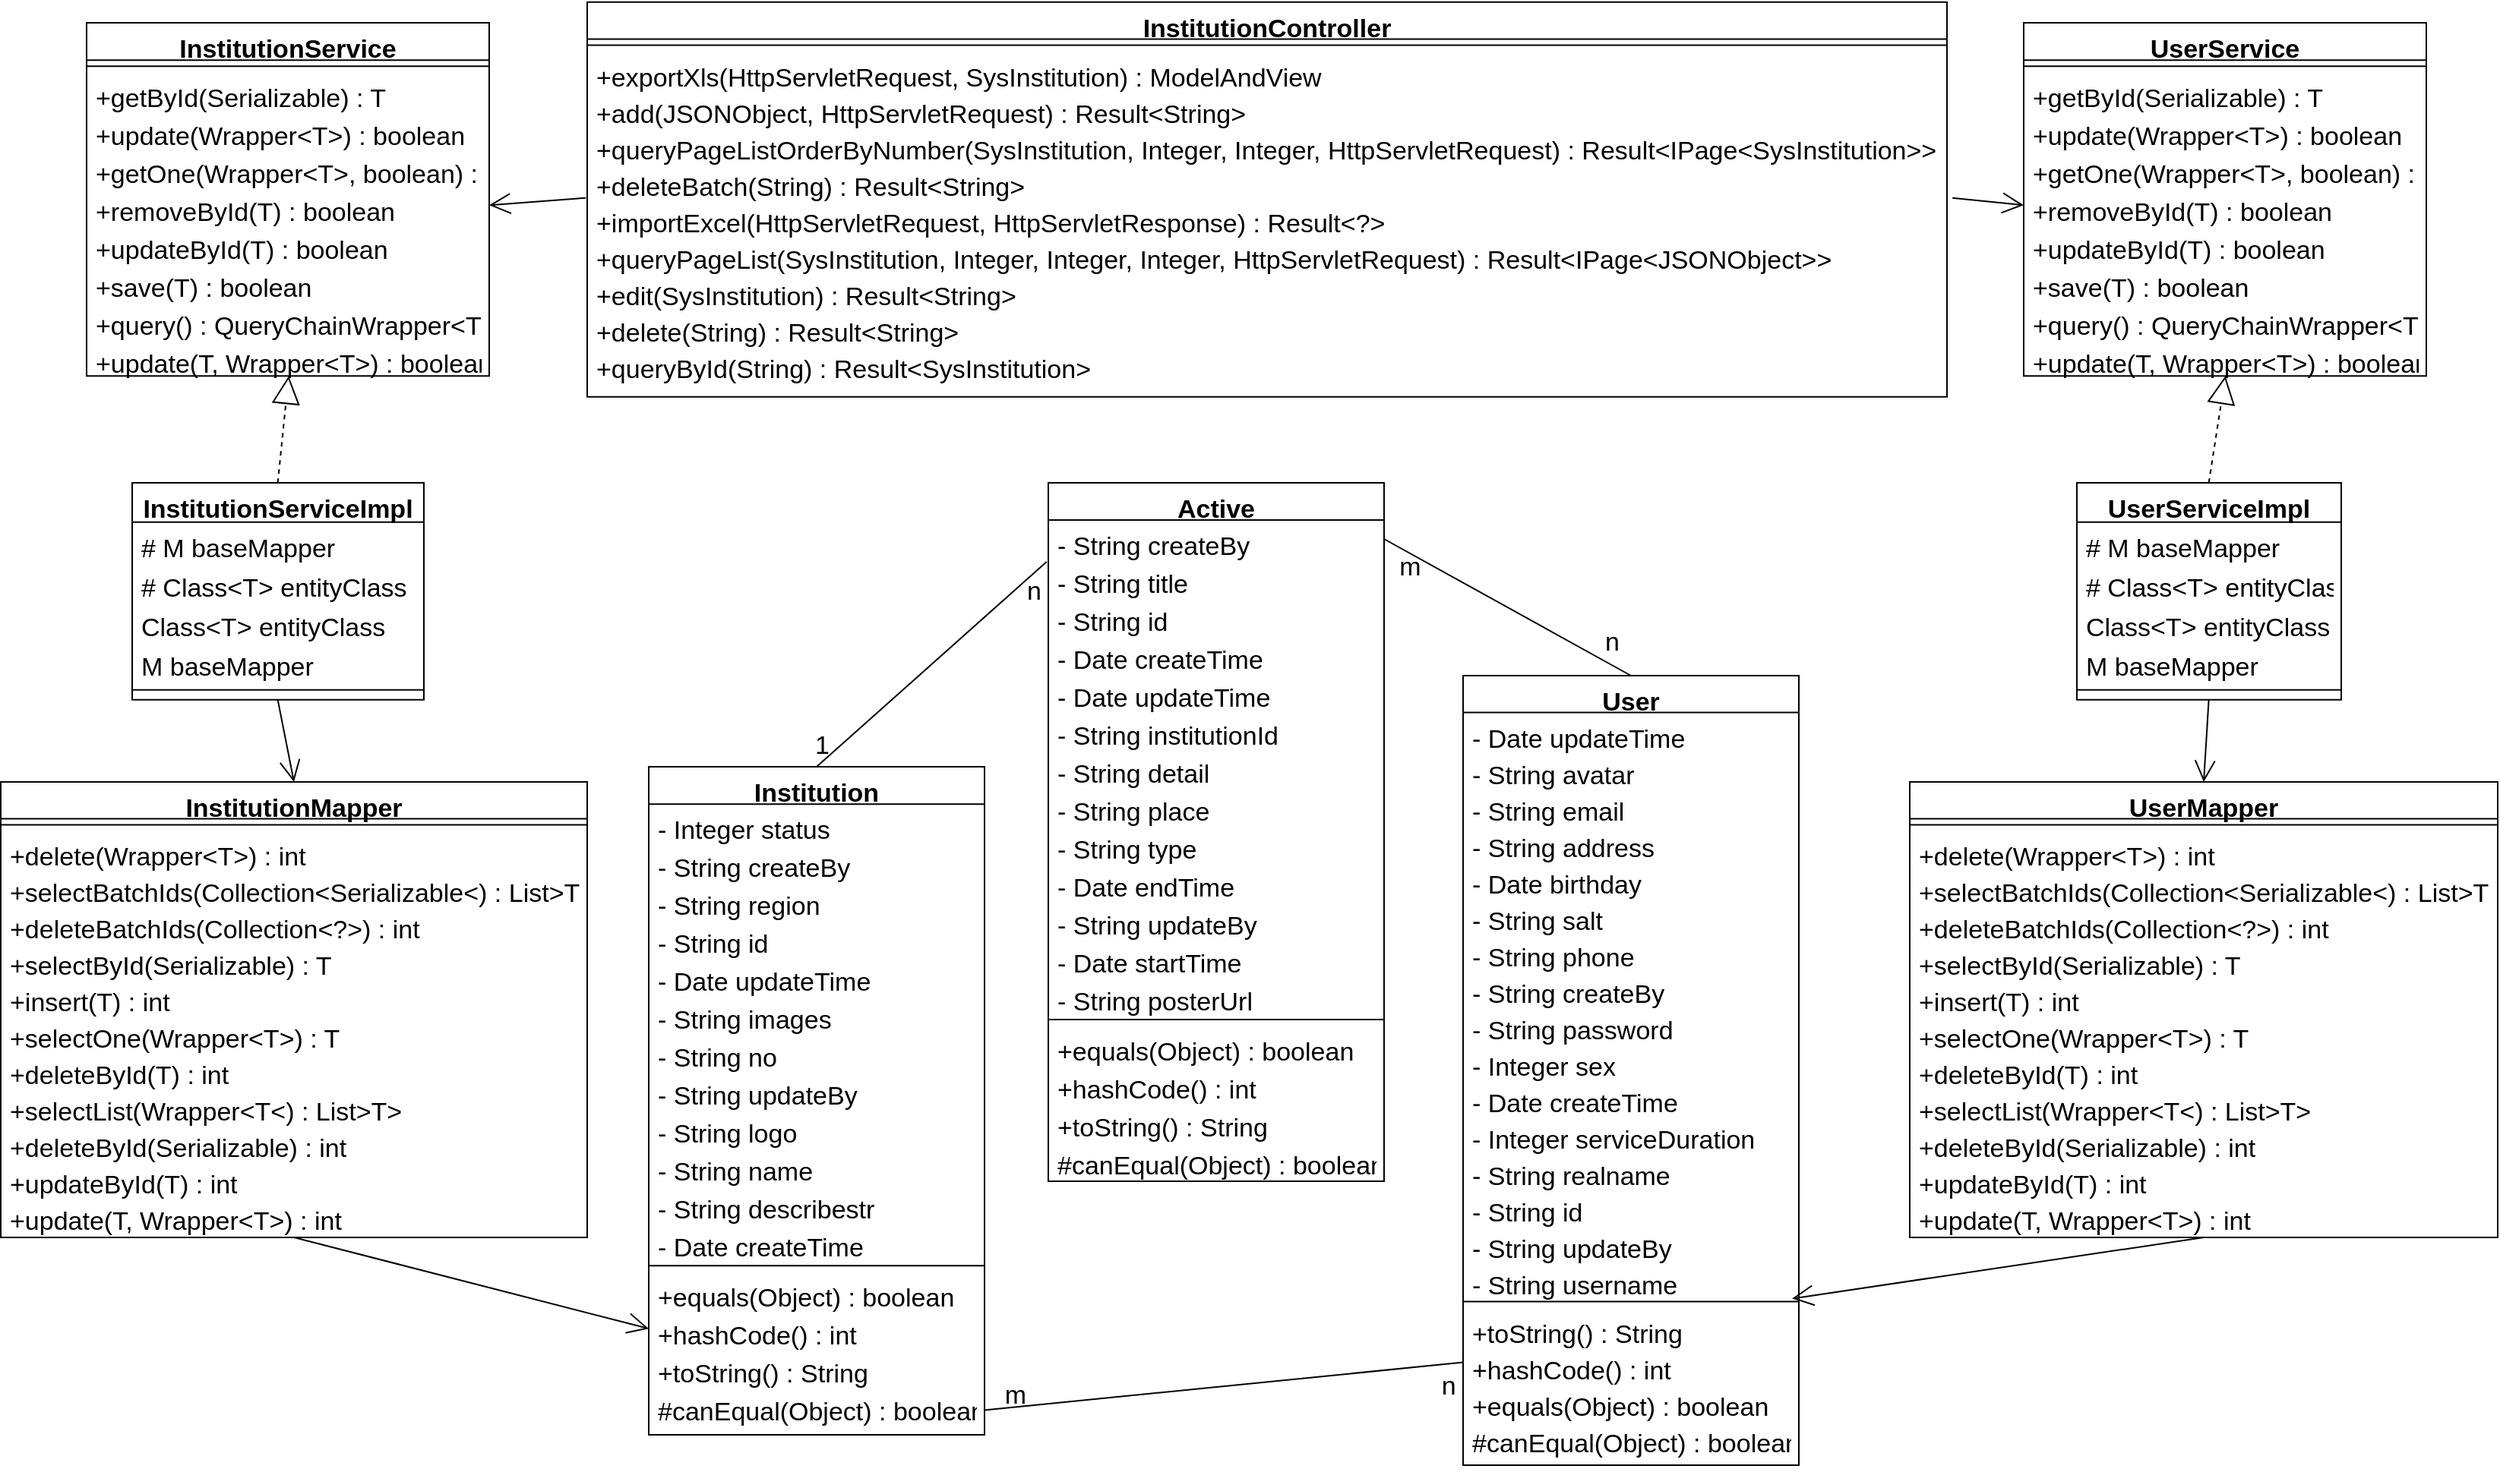 <mxfile version="24.5.1" type="github">
  <diagram name="第 1 页" id="bW7WHvQTRiZZSBbH0U0f">
    <mxGraphModel dx="2514" dy="868" grid="1" gridSize="10" guides="1" tooltips="1" connect="1" arrows="1" fold="1" page="1" pageScale="1" pageWidth="827" pageHeight="1169" math="0" shadow="0">
      <root>
        <mxCell id="0" />
        <mxCell id="1" parent="0" />
        <mxCell id="QmHlU4ZNDOlEz4AEPFPm-1" value="InstitutionController" style="swimlane;fontStyle=1;align=center;verticalAlign=top;childLayout=stackLayout;horizontal=1;startSize=24.476;horizontalStack=0;resizeParent=1;resizeParentMax=0;resizeLast=0;collapsible=0;marginBottom=0;fontSize=17;" vertex="1" parent="1">
          <mxGeometry x="29.5" y="196.32" width="895" height="259.996" as="geometry" />
        </mxCell>
        <mxCell id="QmHlU4ZNDOlEz4AEPFPm-2" style="line;strokeWidth=1;fillColor=none;align=left;verticalAlign=middle;spacingTop=-1;spacingLeft=3;spacingRight=3;rotatable=0;labelPosition=right;points=[];portConstraint=eastwest;strokeColor=inherit;fontSize=17;" vertex="1" parent="QmHlU4ZNDOlEz4AEPFPm-1">
          <mxGeometry y="24.476" width="895" height="8" as="geometry" />
        </mxCell>
        <mxCell id="QmHlU4ZNDOlEz4AEPFPm-3" value="+exportXls(HttpServletRequest, SysInstitution) : ModelAndView" style="text;strokeColor=none;fillColor=none;align=left;verticalAlign=top;spacingLeft=4;spacingRight=4;overflow=hidden;rotatable=0;points=[[0,0.5],[1,0.5]];portConstraint=eastwest;fontSize=17;" vertex="1" parent="QmHlU4ZNDOlEz4AEPFPm-1">
          <mxGeometry y="32.476" width="895" height="24" as="geometry" />
        </mxCell>
        <mxCell id="QmHlU4ZNDOlEz4AEPFPm-4" value="+add(JSONObject, HttpServletRequest) : Result&lt;String&gt;" style="text;strokeColor=none;fillColor=none;align=left;verticalAlign=top;spacingLeft=4;spacingRight=4;overflow=hidden;rotatable=0;points=[[0,0.5],[1,0.5]];portConstraint=eastwest;fontSize=17;" vertex="1" parent="QmHlU4ZNDOlEz4AEPFPm-1">
          <mxGeometry y="56.476" width="895" height="24" as="geometry" />
        </mxCell>
        <mxCell id="QmHlU4ZNDOlEz4AEPFPm-5" value="+queryPageListOrderByNumber(SysInstitution, Integer, Integer, HttpServletRequest) : Result&lt;IPage&lt;SysInstitution&gt;&gt;" style="text;strokeColor=none;fillColor=none;align=left;verticalAlign=top;spacingLeft=4;spacingRight=4;overflow=hidden;rotatable=0;points=[[0,0.5],[1,0.5]];portConstraint=eastwest;fontSize=17;" vertex="1" parent="QmHlU4ZNDOlEz4AEPFPm-1">
          <mxGeometry y="80.476" width="895" height="24" as="geometry" />
        </mxCell>
        <mxCell id="QmHlU4ZNDOlEz4AEPFPm-6" value="+deleteBatch(String) : Result&lt;String&gt;" style="text;strokeColor=none;fillColor=none;align=left;verticalAlign=top;spacingLeft=4;spacingRight=4;overflow=hidden;rotatable=0;points=[[0,0.5],[1,0.5]];portConstraint=eastwest;fontSize=17;" vertex="1" parent="QmHlU4ZNDOlEz4AEPFPm-1">
          <mxGeometry y="104.476" width="895" height="24" as="geometry" />
        </mxCell>
        <mxCell id="QmHlU4ZNDOlEz4AEPFPm-7" value="+importExcel(HttpServletRequest, HttpServletResponse) : Result&lt;?&gt;" style="text;strokeColor=none;fillColor=none;align=left;verticalAlign=top;spacingLeft=4;spacingRight=4;overflow=hidden;rotatable=0;points=[[0,0.5],[1,0.5]];portConstraint=eastwest;fontSize=17;" vertex="1" parent="QmHlU4ZNDOlEz4AEPFPm-1">
          <mxGeometry y="128.476" width="895" height="24" as="geometry" />
        </mxCell>
        <mxCell id="QmHlU4ZNDOlEz4AEPFPm-8" value="+queryPageList(SysInstitution, Integer, Integer, Integer, HttpServletRequest) : Result&lt;IPage&lt;JSONObject&gt;&gt;" style="text;strokeColor=none;fillColor=none;align=left;verticalAlign=top;spacingLeft=4;spacingRight=4;overflow=hidden;rotatable=0;points=[[0,0.5],[1,0.5]];portConstraint=eastwest;fontSize=17;" vertex="1" parent="QmHlU4ZNDOlEz4AEPFPm-1">
          <mxGeometry y="152.476" width="895" height="24" as="geometry" />
        </mxCell>
        <mxCell id="QmHlU4ZNDOlEz4AEPFPm-9" value="+edit(SysInstitution) : Result&lt;String&gt;" style="text;strokeColor=none;fillColor=none;align=left;verticalAlign=top;spacingLeft=4;spacingRight=4;overflow=hidden;rotatable=0;points=[[0,0.5],[1,0.5]];portConstraint=eastwest;fontSize=17;" vertex="1" parent="QmHlU4ZNDOlEz4AEPFPm-1">
          <mxGeometry y="176.476" width="895" height="24" as="geometry" />
        </mxCell>
        <mxCell id="QmHlU4ZNDOlEz4AEPFPm-10" value="+delete(String) : Result&lt;String&gt;" style="text;strokeColor=none;fillColor=none;align=left;verticalAlign=top;spacingLeft=4;spacingRight=4;overflow=hidden;rotatable=0;points=[[0,0.5],[1,0.5]];portConstraint=eastwest;fontSize=17;" vertex="1" parent="QmHlU4ZNDOlEz4AEPFPm-1">
          <mxGeometry y="200.476" width="895" height="24" as="geometry" />
        </mxCell>
        <mxCell id="QmHlU4ZNDOlEz4AEPFPm-11" value="+queryById(String) : Result&lt;SysInstitution&gt;" style="text;strokeColor=none;fillColor=none;align=left;verticalAlign=top;spacingLeft=4;spacingRight=4;overflow=hidden;rotatable=0;points=[[0,0.5],[1,0.5]];portConstraint=eastwest;fontSize=17;" vertex="1" parent="QmHlU4ZNDOlEz4AEPFPm-1">
          <mxGeometry y="224.476" width="895" height="35.52" as="geometry" />
        </mxCell>
        <mxCell id="QmHlU4ZNDOlEz4AEPFPm-12" value="Institution" style="swimlane;fontStyle=1;align=center;verticalAlign=top;childLayout=stackLayout;horizontal=1;startSize=24.588;horizontalStack=0;resizeParent=1;resizeParentMax=0;resizeLast=0;collapsible=0;marginBottom=0;fontSize=17;" vertex="1" parent="1">
          <mxGeometry x="70" y="700" width="221" height="439.998" as="geometry" />
        </mxCell>
        <mxCell id="QmHlU4ZNDOlEz4AEPFPm-13" value="- Integer status" style="text;strokeColor=none;fillColor=none;align=left;verticalAlign=top;spacingLeft=4;spacingRight=4;overflow=hidden;rotatable=0;points=[[0,0.5],[1,0.5]];portConstraint=eastwest;fontSize=17;" vertex="1" parent="QmHlU4ZNDOlEz4AEPFPm-12">
          <mxGeometry y="24.588" width="221" height="25" as="geometry" />
        </mxCell>
        <mxCell id="QmHlU4ZNDOlEz4AEPFPm-14" value="- String createBy" style="text;strokeColor=none;fillColor=none;align=left;verticalAlign=top;spacingLeft=4;spacingRight=4;overflow=hidden;rotatable=0;points=[[0,0.5],[1,0.5]];portConstraint=eastwest;fontSize=17;" vertex="1" parent="QmHlU4ZNDOlEz4AEPFPm-12">
          <mxGeometry y="49.588" width="221" height="25" as="geometry" />
        </mxCell>
        <mxCell id="QmHlU4ZNDOlEz4AEPFPm-15" value="- String region" style="text;strokeColor=none;fillColor=none;align=left;verticalAlign=top;spacingLeft=4;spacingRight=4;overflow=hidden;rotatable=0;points=[[0,0.5],[1,0.5]];portConstraint=eastwest;fontSize=17;" vertex="1" parent="QmHlU4ZNDOlEz4AEPFPm-12">
          <mxGeometry y="74.588" width="221" height="25" as="geometry" />
        </mxCell>
        <mxCell id="QmHlU4ZNDOlEz4AEPFPm-16" value="- String id" style="text;strokeColor=none;fillColor=none;align=left;verticalAlign=top;spacingLeft=4;spacingRight=4;overflow=hidden;rotatable=0;points=[[0,0.5],[1,0.5]];portConstraint=eastwest;fontSize=17;" vertex="1" parent="QmHlU4ZNDOlEz4AEPFPm-12">
          <mxGeometry y="99.588" width="221" height="25" as="geometry" />
        </mxCell>
        <mxCell id="QmHlU4ZNDOlEz4AEPFPm-17" value="- Date updateTime" style="text;strokeColor=none;fillColor=none;align=left;verticalAlign=top;spacingLeft=4;spacingRight=4;overflow=hidden;rotatable=0;points=[[0,0.5],[1,0.5]];portConstraint=eastwest;fontSize=17;" vertex="1" parent="QmHlU4ZNDOlEz4AEPFPm-12">
          <mxGeometry y="124.588" width="221" height="25" as="geometry" />
        </mxCell>
        <mxCell id="QmHlU4ZNDOlEz4AEPFPm-18" value="- String images" style="text;strokeColor=none;fillColor=none;align=left;verticalAlign=top;spacingLeft=4;spacingRight=4;overflow=hidden;rotatable=0;points=[[0,0.5],[1,0.5]];portConstraint=eastwest;fontSize=17;" vertex="1" parent="QmHlU4ZNDOlEz4AEPFPm-12">
          <mxGeometry y="149.588" width="221" height="25" as="geometry" />
        </mxCell>
        <mxCell id="QmHlU4ZNDOlEz4AEPFPm-19" value="- String no" style="text;strokeColor=none;fillColor=none;align=left;verticalAlign=top;spacingLeft=4;spacingRight=4;overflow=hidden;rotatable=0;points=[[0,0.5],[1,0.5]];portConstraint=eastwest;fontSize=17;" vertex="1" parent="QmHlU4ZNDOlEz4AEPFPm-12">
          <mxGeometry y="174.588" width="221" height="25" as="geometry" />
        </mxCell>
        <mxCell id="QmHlU4ZNDOlEz4AEPFPm-20" value="- String updateBy" style="text;strokeColor=none;fillColor=none;align=left;verticalAlign=top;spacingLeft=4;spacingRight=4;overflow=hidden;rotatable=0;points=[[0,0.5],[1,0.5]];portConstraint=eastwest;fontSize=17;" vertex="1" parent="QmHlU4ZNDOlEz4AEPFPm-12">
          <mxGeometry y="199.588" width="221" height="25" as="geometry" />
        </mxCell>
        <mxCell id="QmHlU4ZNDOlEz4AEPFPm-21" value="- String logo" style="text;strokeColor=none;fillColor=none;align=left;verticalAlign=top;spacingLeft=4;spacingRight=4;overflow=hidden;rotatable=0;points=[[0,0.5],[1,0.5]];portConstraint=eastwest;fontSize=17;" vertex="1" parent="QmHlU4ZNDOlEz4AEPFPm-12">
          <mxGeometry y="224.588" width="221" height="25" as="geometry" />
        </mxCell>
        <mxCell id="QmHlU4ZNDOlEz4AEPFPm-22" value="- String name" style="text;strokeColor=none;fillColor=none;align=left;verticalAlign=top;spacingLeft=4;spacingRight=4;overflow=hidden;rotatable=0;points=[[0,0.5],[1,0.5]];portConstraint=eastwest;fontSize=17;" vertex="1" parent="QmHlU4ZNDOlEz4AEPFPm-12">
          <mxGeometry y="249.588" width="221" height="25" as="geometry" />
        </mxCell>
        <mxCell id="QmHlU4ZNDOlEz4AEPFPm-23" value="- String describestr" style="text;strokeColor=none;fillColor=none;align=left;verticalAlign=top;spacingLeft=4;spacingRight=4;overflow=hidden;rotatable=0;points=[[0,0.5],[1,0.5]];portConstraint=eastwest;fontSize=17;" vertex="1" parent="QmHlU4ZNDOlEz4AEPFPm-12">
          <mxGeometry y="274.588" width="221" height="25" as="geometry" />
        </mxCell>
        <mxCell id="QmHlU4ZNDOlEz4AEPFPm-24" value="- Date createTime" style="text;strokeColor=none;fillColor=none;align=left;verticalAlign=top;spacingLeft=4;spacingRight=4;overflow=hidden;rotatable=0;points=[[0,0.5],[1,0.5]];portConstraint=eastwest;fontSize=17;" vertex="1" parent="QmHlU4ZNDOlEz4AEPFPm-12">
          <mxGeometry y="299.588" width="221" height="25" as="geometry" />
        </mxCell>
        <mxCell id="QmHlU4ZNDOlEz4AEPFPm-25" style="line;strokeWidth=1;fillColor=none;align=left;verticalAlign=middle;spacingTop=-1;spacingLeft=3;spacingRight=3;rotatable=0;labelPosition=right;points=[];portConstraint=eastwest;strokeColor=inherit;fontSize=17;" vertex="1" parent="QmHlU4ZNDOlEz4AEPFPm-12">
          <mxGeometry y="324.588" width="221" height="8" as="geometry" />
        </mxCell>
        <mxCell id="QmHlU4ZNDOlEz4AEPFPm-26" value="+equals(Object) : boolean" style="text;strokeColor=none;fillColor=none;align=left;verticalAlign=top;spacingLeft=4;spacingRight=4;overflow=hidden;rotatable=0;points=[[0,0.5],[1,0.5]];portConstraint=eastwest;fontSize=17;" vertex="1" parent="QmHlU4ZNDOlEz4AEPFPm-12">
          <mxGeometry y="332.588" width="221" height="25" as="geometry" />
        </mxCell>
        <mxCell id="QmHlU4ZNDOlEz4AEPFPm-27" value="+hashCode() : int" style="text;strokeColor=none;fillColor=none;align=left;verticalAlign=top;spacingLeft=4;spacingRight=4;overflow=hidden;rotatable=0;points=[[0,0.5],[1,0.5]];portConstraint=eastwest;fontSize=17;" vertex="1" parent="QmHlU4ZNDOlEz4AEPFPm-12">
          <mxGeometry y="357.588" width="221" height="25" as="geometry" />
        </mxCell>
        <mxCell id="QmHlU4ZNDOlEz4AEPFPm-28" value="+toString() : String" style="text;strokeColor=none;fillColor=none;align=left;verticalAlign=top;spacingLeft=4;spacingRight=4;overflow=hidden;rotatable=0;points=[[0,0.5],[1,0.5]];portConstraint=eastwest;fontSize=17;" vertex="1" parent="QmHlU4ZNDOlEz4AEPFPm-12">
          <mxGeometry y="382.588" width="221" height="25" as="geometry" />
        </mxCell>
        <mxCell id="QmHlU4ZNDOlEz4AEPFPm-29" value="#canEqual(Object) : boolean" style="text;strokeColor=none;fillColor=none;align=left;verticalAlign=top;spacingLeft=4;spacingRight=4;overflow=hidden;rotatable=0;points=[[0,0.5],[1,0.5]];portConstraint=eastwest;fontSize=17;" vertex="1" parent="QmHlU4ZNDOlEz4AEPFPm-12">
          <mxGeometry y="407.588" width="221" height="32.41" as="geometry" />
        </mxCell>
        <mxCell id="QmHlU4ZNDOlEz4AEPFPm-30" value="InstitutionService" style="swimlane;fontStyle=1;align=center;verticalAlign=top;childLayout=stackLayout;horizontal=1;startSize=24.632;horizontalStack=0;resizeParent=1;resizeParentMax=0;resizeLast=0;collapsible=0;marginBottom=0;fontSize=17;" vertex="1" parent="1">
          <mxGeometry x="-300" y="210" width="265" height="232.632" as="geometry" />
        </mxCell>
        <mxCell id="QmHlU4ZNDOlEz4AEPFPm-31" style="line;strokeWidth=1;fillColor=none;align=left;verticalAlign=middle;spacingTop=-1;spacingLeft=3;spacingRight=3;rotatable=0;labelPosition=right;points=[];portConstraint=eastwest;strokeColor=inherit;fontSize=17;" vertex="1" parent="QmHlU4ZNDOlEz4AEPFPm-30">
          <mxGeometry y="24.632" width="265" height="8" as="geometry" />
        </mxCell>
        <mxCell id="QmHlU4ZNDOlEz4AEPFPm-32" value="+getById(Serializable) : T" style="text;strokeColor=none;fillColor=none;align=left;verticalAlign=top;spacingLeft=4;spacingRight=4;overflow=hidden;rotatable=0;points=[[0,0.5],[1,0.5]];portConstraint=eastwest;fontSize=17;" vertex="1" parent="QmHlU4ZNDOlEz4AEPFPm-30">
          <mxGeometry y="32.632" width="265" height="25" as="geometry" />
        </mxCell>
        <mxCell id="QmHlU4ZNDOlEz4AEPFPm-33" value="+update(Wrapper&lt;T&gt;) : boolean" style="text;strokeColor=none;fillColor=none;align=left;verticalAlign=top;spacingLeft=4;spacingRight=4;overflow=hidden;rotatable=0;points=[[0,0.5],[1,0.5]];portConstraint=eastwest;fontSize=17;" vertex="1" parent="QmHlU4ZNDOlEz4AEPFPm-30">
          <mxGeometry y="57.632" width="265" height="25" as="geometry" />
        </mxCell>
        <mxCell id="QmHlU4ZNDOlEz4AEPFPm-34" value="+getOne(Wrapper&lt;T&gt;, boolean) : T" style="text;strokeColor=none;fillColor=none;align=left;verticalAlign=top;spacingLeft=4;spacingRight=4;overflow=hidden;rotatable=0;points=[[0,0.5],[1,0.5]];portConstraint=eastwest;fontSize=17;" vertex="1" parent="QmHlU4ZNDOlEz4AEPFPm-30">
          <mxGeometry y="82.632" width="265" height="25" as="geometry" />
        </mxCell>
        <mxCell id="QmHlU4ZNDOlEz4AEPFPm-35" value="+removeById(T) : boolean" style="text;strokeColor=none;fillColor=none;align=left;verticalAlign=top;spacingLeft=4;spacingRight=4;overflow=hidden;rotatable=0;points=[[0,0.5],[1,0.5]];portConstraint=eastwest;fontSize=17;" vertex="1" parent="QmHlU4ZNDOlEz4AEPFPm-30">
          <mxGeometry y="107.632" width="265" height="25" as="geometry" />
        </mxCell>
        <mxCell id="QmHlU4ZNDOlEz4AEPFPm-36" value="+updateById(T) : boolean" style="text;strokeColor=none;fillColor=none;align=left;verticalAlign=top;spacingLeft=4;spacingRight=4;overflow=hidden;rotatable=0;points=[[0,0.5],[1,0.5]];portConstraint=eastwest;fontSize=17;" vertex="1" parent="QmHlU4ZNDOlEz4AEPFPm-30">
          <mxGeometry y="132.632" width="265" height="25" as="geometry" />
        </mxCell>
        <mxCell id="QmHlU4ZNDOlEz4AEPFPm-37" value="+save(T) : boolean" style="text;strokeColor=none;fillColor=none;align=left;verticalAlign=top;spacingLeft=4;spacingRight=4;overflow=hidden;rotatable=0;points=[[0,0.5],[1,0.5]];portConstraint=eastwest;fontSize=17;" vertex="1" parent="QmHlU4ZNDOlEz4AEPFPm-30">
          <mxGeometry y="157.632" width="265" height="25" as="geometry" />
        </mxCell>
        <mxCell id="QmHlU4ZNDOlEz4AEPFPm-38" value="+query() : QueryChainWrapper&lt;T&gt;" style="text;strokeColor=none;fillColor=none;align=left;verticalAlign=top;spacingLeft=4;spacingRight=4;overflow=hidden;rotatable=0;points=[[0,0.5],[1,0.5]];portConstraint=eastwest;fontSize=17;" vertex="1" parent="QmHlU4ZNDOlEz4AEPFPm-30">
          <mxGeometry y="182.632" width="265" height="25" as="geometry" />
        </mxCell>
        <mxCell id="QmHlU4ZNDOlEz4AEPFPm-39" value="+update(T, Wrapper&lt;T&gt;) : boolean" style="text;strokeColor=none;fillColor=none;align=left;verticalAlign=top;spacingLeft=4;spacingRight=4;overflow=hidden;rotatable=0;points=[[0,0.5],[1,0.5]];portConstraint=eastwest;fontSize=17;" vertex="1" parent="QmHlU4ZNDOlEz4AEPFPm-30">
          <mxGeometry y="207.632" width="265" height="25" as="geometry" />
        </mxCell>
        <mxCell id="QmHlU4ZNDOlEz4AEPFPm-40" value="InstitutionMapper" style="swimlane;fontStyle=1;align=center;verticalAlign=top;childLayout=stackLayout;horizontal=1;startSize=24.24;horizontalStack=0;resizeParent=1;resizeParentMax=0;resizeLast=0;collapsible=0;marginBottom=0;fontSize=17;" vertex="1" parent="1">
          <mxGeometry x="-356.5" y="710" width="386" height="300" as="geometry" />
        </mxCell>
        <mxCell id="QmHlU4ZNDOlEz4AEPFPm-41" style="line;strokeWidth=1;fillColor=none;align=left;verticalAlign=middle;spacingTop=-1;spacingLeft=3;spacingRight=3;rotatable=0;labelPosition=right;points=[];portConstraint=eastwest;strokeColor=inherit;fontSize=17;" vertex="1" parent="QmHlU4ZNDOlEz4AEPFPm-40">
          <mxGeometry y="24.24" width="386" height="8" as="geometry" />
        </mxCell>
        <mxCell id="QmHlU4ZNDOlEz4AEPFPm-42" value="+delete(Wrapper&lt;T&gt;) : int" style="text;strokeColor=none;fillColor=none;align=left;verticalAlign=top;spacingLeft=4;spacingRight=4;overflow=hidden;rotatable=0;points=[[0,0.5],[1,0.5]];portConstraint=eastwest;fontSize=17;" vertex="1" parent="QmHlU4ZNDOlEz4AEPFPm-40">
          <mxGeometry y="32.24" width="386" height="24" as="geometry" />
        </mxCell>
        <mxCell id="QmHlU4ZNDOlEz4AEPFPm-43" value="+selectBatchIds(Collection&lt;Serializable&lt;) : List&gt;T&gt;" style="text;strokeColor=none;fillColor=none;align=left;verticalAlign=top;spacingLeft=4;spacingRight=4;overflow=hidden;rotatable=0;points=[[0,0.5],[1,0.5]];portConstraint=eastwest;fontSize=17;" vertex="1" parent="QmHlU4ZNDOlEz4AEPFPm-40">
          <mxGeometry y="56.24" width="386" height="24" as="geometry" />
        </mxCell>
        <mxCell id="QmHlU4ZNDOlEz4AEPFPm-44" value="+deleteBatchIds(Collection&lt;?&gt;) : int" style="text;strokeColor=none;fillColor=none;align=left;verticalAlign=top;spacingLeft=4;spacingRight=4;overflow=hidden;rotatable=0;points=[[0,0.5],[1,0.5]];portConstraint=eastwest;fontSize=17;" vertex="1" parent="QmHlU4ZNDOlEz4AEPFPm-40">
          <mxGeometry y="80.24" width="386" height="24" as="geometry" />
        </mxCell>
        <mxCell id="QmHlU4ZNDOlEz4AEPFPm-45" value="+selectById(Serializable) : T" style="text;strokeColor=none;fillColor=none;align=left;verticalAlign=top;spacingLeft=4;spacingRight=4;overflow=hidden;rotatable=0;points=[[0,0.5],[1,0.5]];portConstraint=eastwest;fontSize=17;" vertex="1" parent="QmHlU4ZNDOlEz4AEPFPm-40">
          <mxGeometry y="104.24" width="386" height="24" as="geometry" />
        </mxCell>
        <mxCell id="QmHlU4ZNDOlEz4AEPFPm-46" value="+insert(T) : int" style="text;strokeColor=none;fillColor=none;align=left;verticalAlign=top;spacingLeft=4;spacingRight=4;overflow=hidden;rotatable=0;points=[[0,0.5],[1,0.5]];portConstraint=eastwest;fontSize=17;" vertex="1" parent="QmHlU4ZNDOlEz4AEPFPm-40">
          <mxGeometry y="128.24" width="386" height="24" as="geometry" />
        </mxCell>
        <mxCell id="QmHlU4ZNDOlEz4AEPFPm-47" value="+selectOne(Wrapper&lt;T&gt;) : T" style="text;strokeColor=none;fillColor=none;align=left;verticalAlign=top;spacingLeft=4;spacingRight=4;overflow=hidden;rotatable=0;points=[[0,0.5],[1,0.5]];portConstraint=eastwest;fontSize=17;" vertex="1" parent="QmHlU4ZNDOlEz4AEPFPm-40">
          <mxGeometry y="152.24" width="386" height="24" as="geometry" />
        </mxCell>
        <mxCell id="QmHlU4ZNDOlEz4AEPFPm-48" value="+deleteById(T) : int" style="text;strokeColor=none;fillColor=none;align=left;verticalAlign=top;spacingLeft=4;spacingRight=4;overflow=hidden;rotatable=0;points=[[0,0.5],[1,0.5]];portConstraint=eastwest;fontSize=17;" vertex="1" parent="QmHlU4ZNDOlEz4AEPFPm-40">
          <mxGeometry y="176.24" width="386" height="24" as="geometry" />
        </mxCell>
        <mxCell id="QmHlU4ZNDOlEz4AEPFPm-49" value="+selectList(Wrapper&lt;T&lt;) : List&gt;T&gt;" style="text;strokeColor=none;fillColor=none;align=left;verticalAlign=top;spacingLeft=4;spacingRight=4;overflow=hidden;rotatable=0;points=[[0,0.5],[1,0.5]];portConstraint=eastwest;fontSize=17;" vertex="1" parent="QmHlU4ZNDOlEz4AEPFPm-40">
          <mxGeometry y="200.24" width="386" height="24" as="geometry" />
        </mxCell>
        <mxCell id="QmHlU4ZNDOlEz4AEPFPm-50" value="+deleteById(Serializable) : int" style="text;strokeColor=none;fillColor=none;align=left;verticalAlign=top;spacingLeft=4;spacingRight=4;overflow=hidden;rotatable=0;points=[[0,0.5],[1,0.5]];portConstraint=eastwest;fontSize=17;" vertex="1" parent="QmHlU4ZNDOlEz4AEPFPm-40">
          <mxGeometry y="224.24" width="386" height="24" as="geometry" />
        </mxCell>
        <mxCell id="QmHlU4ZNDOlEz4AEPFPm-51" value="+updateById(T) : int" style="text;strokeColor=none;fillColor=none;align=left;verticalAlign=top;spacingLeft=4;spacingRight=4;overflow=hidden;rotatable=0;points=[[0,0.5],[1,0.5]];portConstraint=eastwest;fontSize=17;" vertex="1" parent="QmHlU4ZNDOlEz4AEPFPm-40">
          <mxGeometry y="248.24" width="386" height="24" as="geometry" />
        </mxCell>
        <mxCell id="QmHlU4ZNDOlEz4AEPFPm-52" value="+update(T, Wrapper&lt;T&gt;) : int" style="text;strokeColor=none;fillColor=none;align=left;verticalAlign=top;spacingLeft=4;spacingRight=4;overflow=hidden;rotatable=0;points=[[0,0.5],[1,0.5]];portConstraint=eastwest;fontSize=17;" vertex="1" parent="QmHlU4ZNDOlEz4AEPFPm-40">
          <mxGeometry y="272.24" width="386" height="27.76" as="geometry" />
        </mxCell>
        <mxCell id="QmHlU4ZNDOlEz4AEPFPm-53" value="UserService" style="swimlane;fontStyle=1;align=center;verticalAlign=top;childLayout=stackLayout;horizontal=1;startSize=24.632;horizontalStack=0;resizeParent=1;resizeParentMax=0;resizeLast=0;collapsible=0;marginBottom=0;fontSize=17;" vertex="1" parent="1">
          <mxGeometry x="975" y="210" width="265" height="232.632" as="geometry" />
        </mxCell>
        <mxCell id="QmHlU4ZNDOlEz4AEPFPm-54" style="line;strokeWidth=1;fillColor=none;align=left;verticalAlign=middle;spacingTop=-1;spacingLeft=3;spacingRight=3;rotatable=0;labelPosition=right;points=[];portConstraint=eastwest;strokeColor=inherit;fontSize=17;" vertex="1" parent="QmHlU4ZNDOlEz4AEPFPm-53">
          <mxGeometry y="24.632" width="265" height="8" as="geometry" />
        </mxCell>
        <mxCell id="QmHlU4ZNDOlEz4AEPFPm-55" value="+getById(Serializable) : T" style="text;strokeColor=none;fillColor=none;align=left;verticalAlign=top;spacingLeft=4;spacingRight=4;overflow=hidden;rotatable=0;points=[[0,0.5],[1,0.5]];portConstraint=eastwest;fontSize=17;" vertex="1" parent="QmHlU4ZNDOlEz4AEPFPm-53">
          <mxGeometry y="32.632" width="265" height="25" as="geometry" />
        </mxCell>
        <mxCell id="QmHlU4ZNDOlEz4AEPFPm-56" value="+update(Wrapper&lt;T&gt;) : boolean" style="text;strokeColor=none;fillColor=none;align=left;verticalAlign=top;spacingLeft=4;spacingRight=4;overflow=hidden;rotatable=0;points=[[0,0.5],[1,0.5]];portConstraint=eastwest;fontSize=17;" vertex="1" parent="QmHlU4ZNDOlEz4AEPFPm-53">
          <mxGeometry y="57.632" width="265" height="25" as="geometry" />
        </mxCell>
        <mxCell id="QmHlU4ZNDOlEz4AEPFPm-57" value="+getOne(Wrapper&lt;T&gt;, boolean) : T" style="text;strokeColor=none;fillColor=none;align=left;verticalAlign=top;spacingLeft=4;spacingRight=4;overflow=hidden;rotatable=0;points=[[0,0.5],[1,0.5]];portConstraint=eastwest;fontSize=17;" vertex="1" parent="QmHlU4ZNDOlEz4AEPFPm-53">
          <mxGeometry y="82.632" width="265" height="25" as="geometry" />
        </mxCell>
        <mxCell id="QmHlU4ZNDOlEz4AEPFPm-58" value="+removeById(T) : boolean" style="text;strokeColor=none;fillColor=none;align=left;verticalAlign=top;spacingLeft=4;spacingRight=4;overflow=hidden;rotatable=0;points=[[0,0.5],[1,0.5]];portConstraint=eastwest;fontSize=17;" vertex="1" parent="QmHlU4ZNDOlEz4AEPFPm-53">
          <mxGeometry y="107.632" width="265" height="25" as="geometry" />
        </mxCell>
        <mxCell id="QmHlU4ZNDOlEz4AEPFPm-59" value="+updateById(T) : boolean" style="text;strokeColor=none;fillColor=none;align=left;verticalAlign=top;spacingLeft=4;spacingRight=4;overflow=hidden;rotatable=0;points=[[0,0.5],[1,0.5]];portConstraint=eastwest;fontSize=17;" vertex="1" parent="QmHlU4ZNDOlEz4AEPFPm-53">
          <mxGeometry y="132.632" width="265" height="25" as="geometry" />
        </mxCell>
        <mxCell id="QmHlU4ZNDOlEz4AEPFPm-60" value="+save(T) : boolean" style="text;strokeColor=none;fillColor=none;align=left;verticalAlign=top;spacingLeft=4;spacingRight=4;overflow=hidden;rotatable=0;points=[[0,0.5],[1,0.5]];portConstraint=eastwest;fontSize=17;" vertex="1" parent="QmHlU4ZNDOlEz4AEPFPm-53">
          <mxGeometry y="157.632" width="265" height="25" as="geometry" />
        </mxCell>
        <mxCell id="QmHlU4ZNDOlEz4AEPFPm-61" value="+query() : QueryChainWrapper&lt;T&gt;" style="text;strokeColor=none;fillColor=none;align=left;verticalAlign=top;spacingLeft=4;spacingRight=4;overflow=hidden;rotatable=0;points=[[0,0.5],[1,0.5]];portConstraint=eastwest;fontSize=17;" vertex="1" parent="QmHlU4ZNDOlEz4AEPFPm-53">
          <mxGeometry y="182.632" width="265" height="25" as="geometry" />
        </mxCell>
        <mxCell id="QmHlU4ZNDOlEz4AEPFPm-62" value="+update(T, Wrapper&lt;T&gt;) : boolean" style="text;strokeColor=none;fillColor=none;align=left;verticalAlign=top;spacingLeft=4;spacingRight=4;overflow=hidden;rotatable=0;points=[[0,0.5],[1,0.5]];portConstraint=eastwest;fontSize=17;" vertex="1" parent="QmHlU4ZNDOlEz4AEPFPm-53">
          <mxGeometry y="207.632" width="265" height="25" as="geometry" />
        </mxCell>
        <mxCell id="QmHlU4ZNDOlEz4AEPFPm-63" value="User" style="swimlane;fontStyle=1;align=center;verticalAlign=top;childLayout=stackLayout;horizontal=1;startSize=24.286;horizontalStack=0;resizeParent=1;resizeParentMax=0;resizeLast=0;collapsible=0;marginBottom=0;fontSize=17;" vertex="1" parent="1">
          <mxGeometry x="606" y="640" width="221" height="519.996" as="geometry" />
        </mxCell>
        <mxCell id="QmHlU4ZNDOlEz4AEPFPm-64" value="- Date updateTime" style="text;strokeColor=none;fillColor=none;align=left;verticalAlign=top;spacingLeft=4;spacingRight=4;overflow=hidden;rotatable=0;points=[[0,0.5],[1,0.5]];portConstraint=eastwest;fontSize=17;" vertex="1" parent="QmHlU4ZNDOlEz4AEPFPm-63">
          <mxGeometry y="24.286" width="221" height="24" as="geometry" />
        </mxCell>
        <mxCell id="QmHlU4ZNDOlEz4AEPFPm-65" value="- String avatar" style="text;strokeColor=none;fillColor=none;align=left;verticalAlign=top;spacingLeft=4;spacingRight=4;overflow=hidden;rotatable=0;points=[[0,0.5],[1,0.5]];portConstraint=eastwest;fontSize=17;" vertex="1" parent="QmHlU4ZNDOlEz4AEPFPm-63">
          <mxGeometry y="48.286" width="221" height="24" as="geometry" />
        </mxCell>
        <mxCell id="QmHlU4ZNDOlEz4AEPFPm-66" value="- String email" style="text;strokeColor=none;fillColor=none;align=left;verticalAlign=top;spacingLeft=4;spacingRight=4;overflow=hidden;rotatable=0;points=[[0,0.5],[1,0.5]];portConstraint=eastwest;fontSize=17;" vertex="1" parent="QmHlU4ZNDOlEz4AEPFPm-63">
          <mxGeometry y="72.286" width="221" height="24" as="geometry" />
        </mxCell>
        <mxCell id="QmHlU4ZNDOlEz4AEPFPm-67" value="- String address" style="text;strokeColor=none;fillColor=none;align=left;verticalAlign=top;spacingLeft=4;spacingRight=4;overflow=hidden;rotatable=0;points=[[0,0.5],[1,0.5]];portConstraint=eastwest;fontSize=17;" vertex="1" parent="QmHlU4ZNDOlEz4AEPFPm-63">
          <mxGeometry y="96.286" width="221" height="24" as="geometry" />
        </mxCell>
        <mxCell id="QmHlU4ZNDOlEz4AEPFPm-68" value="- Date birthday" style="text;strokeColor=none;fillColor=none;align=left;verticalAlign=top;spacingLeft=4;spacingRight=4;overflow=hidden;rotatable=0;points=[[0,0.5],[1,0.5]];portConstraint=eastwest;fontSize=17;" vertex="1" parent="QmHlU4ZNDOlEz4AEPFPm-63">
          <mxGeometry y="120.286" width="221" height="24" as="geometry" />
        </mxCell>
        <mxCell id="QmHlU4ZNDOlEz4AEPFPm-69" value="- String salt" style="text;strokeColor=none;fillColor=none;align=left;verticalAlign=top;spacingLeft=4;spacingRight=4;overflow=hidden;rotatable=0;points=[[0,0.5],[1,0.5]];portConstraint=eastwest;fontSize=17;" vertex="1" parent="QmHlU4ZNDOlEz4AEPFPm-63">
          <mxGeometry y="144.286" width="221" height="24" as="geometry" />
        </mxCell>
        <mxCell id="QmHlU4ZNDOlEz4AEPFPm-70" value="- String phone" style="text;strokeColor=none;fillColor=none;align=left;verticalAlign=top;spacingLeft=4;spacingRight=4;overflow=hidden;rotatable=0;points=[[0,0.5],[1,0.5]];portConstraint=eastwest;fontSize=17;" vertex="1" parent="QmHlU4ZNDOlEz4AEPFPm-63">
          <mxGeometry y="168.286" width="221" height="24" as="geometry" />
        </mxCell>
        <mxCell id="QmHlU4ZNDOlEz4AEPFPm-71" value="- String createBy" style="text;strokeColor=none;fillColor=none;align=left;verticalAlign=top;spacingLeft=4;spacingRight=4;overflow=hidden;rotatable=0;points=[[0,0.5],[1,0.5]];portConstraint=eastwest;fontSize=17;" vertex="1" parent="QmHlU4ZNDOlEz4AEPFPm-63">
          <mxGeometry y="192.286" width="221" height="24" as="geometry" />
        </mxCell>
        <mxCell id="QmHlU4ZNDOlEz4AEPFPm-72" value="- String password" style="text;strokeColor=none;fillColor=none;align=left;verticalAlign=top;spacingLeft=4;spacingRight=4;overflow=hidden;rotatable=0;points=[[0,0.5],[1,0.5]];portConstraint=eastwest;fontSize=17;" vertex="1" parent="QmHlU4ZNDOlEz4AEPFPm-63">
          <mxGeometry y="216.286" width="221" height="24" as="geometry" />
        </mxCell>
        <mxCell id="QmHlU4ZNDOlEz4AEPFPm-73" value="- Integer sex" style="text;strokeColor=none;fillColor=none;align=left;verticalAlign=top;spacingLeft=4;spacingRight=4;overflow=hidden;rotatable=0;points=[[0,0.5],[1,0.5]];portConstraint=eastwest;fontSize=17;" vertex="1" parent="QmHlU4ZNDOlEz4AEPFPm-63">
          <mxGeometry y="240.286" width="221" height="24" as="geometry" />
        </mxCell>
        <mxCell id="QmHlU4ZNDOlEz4AEPFPm-74" value="- Date createTime" style="text;strokeColor=none;fillColor=none;align=left;verticalAlign=top;spacingLeft=4;spacingRight=4;overflow=hidden;rotatable=0;points=[[0,0.5],[1,0.5]];portConstraint=eastwest;fontSize=17;" vertex="1" parent="QmHlU4ZNDOlEz4AEPFPm-63">
          <mxGeometry y="264.286" width="221" height="24" as="geometry" />
        </mxCell>
        <mxCell id="QmHlU4ZNDOlEz4AEPFPm-75" value="- Integer serviceDuration" style="text;strokeColor=none;fillColor=none;align=left;verticalAlign=top;spacingLeft=4;spacingRight=4;overflow=hidden;rotatable=0;points=[[0,0.5],[1,0.5]];portConstraint=eastwest;fontSize=17;" vertex="1" parent="QmHlU4ZNDOlEz4AEPFPm-63">
          <mxGeometry y="288.286" width="221" height="24" as="geometry" />
        </mxCell>
        <mxCell id="QmHlU4ZNDOlEz4AEPFPm-76" value="- String realname" style="text;strokeColor=none;fillColor=none;align=left;verticalAlign=top;spacingLeft=4;spacingRight=4;overflow=hidden;rotatable=0;points=[[0,0.5],[1,0.5]];portConstraint=eastwest;fontSize=17;" vertex="1" parent="QmHlU4ZNDOlEz4AEPFPm-63">
          <mxGeometry y="312.286" width="221" height="24" as="geometry" />
        </mxCell>
        <mxCell id="QmHlU4ZNDOlEz4AEPFPm-77" value="- String id" style="text;strokeColor=none;fillColor=none;align=left;verticalAlign=top;spacingLeft=4;spacingRight=4;overflow=hidden;rotatable=0;points=[[0,0.5],[1,0.5]];portConstraint=eastwest;fontSize=17;" vertex="1" parent="QmHlU4ZNDOlEz4AEPFPm-63">
          <mxGeometry y="336.286" width="221" height="24" as="geometry" />
        </mxCell>
        <mxCell id="QmHlU4ZNDOlEz4AEPFPm-78" value="- String updateBy" style="text;strokeColor=none;fillColor=none;align=left;verticalAlign=top;spacingLeft=4;spacingRight=4;overflow=hidden;rotatable=0;points=[[0,0.5],[1,0.5]];portConstraint=eastwest;fontSize=17;" vertex="1" parent="QmHlU4ZNDOlEz4AEPFPm-63">
          <mxGeometry y="360.286" width="221" height="24" as="geometry" />
        </mxCell>
        <mxCell id="QmHlU4ZNDOlEz4AEPFPm-79" value="- String username" style="text;strokeColor=none;fillColor=none;align=left;verticalAlign=top;spacingLeft=4;spacingRight=4;overflow=hidden;rotatable=0;points=[[0,0.5],[1,0.5]];portConstraint=eastwest;fontSize=17;" vertex="1" parent="QmHlU4ZNDOlEz4AEPFPm-63">
          <mxGeometry y="384.286" width="221" height="24" as="geometry" />
        </mxCell>
        <mxCell id="QmHlU4ZNDOlEz4AEPFPm-80" style="line;strokeWidth=1;fillColor=none;align=left;verticalAlign=middle;spacingTop=-1;spacingLeft=3;spacingRight=3;rotatable=0;labelPosition=right;points=[];portConstraint=eastwest;strokeColor=inherit;fontSize=17;" vertex="1" parent="QmHlU4ZNDOlEz4AEPFPm-63">
          <mxGeometry y="408.286" width="221" height="8" as="geometry" />
        </mxCell>
        <mxCell id="QmHlU4ZNDOlEz4AEPFPm-81" value="+toString() : String" style="text;strokeColor=none;fillColor=none;align=left;verticalAlign=top;spacingLeft=4;spacingRight=4;overflow=hidden;rotatable=0;points=[[0,0.5],[1,0.5]];portConstraint=eastwest;fontSize=17;" vertex="1" parent="QmHlU4ZNDOlEz4AEPFPm-63">
          <mxGeometry y="416.286" width="221" height="24" as="geometry" />
        </mxCell>
        <mxCell id="QmHlU4ZNDOlEz4AEPFPm-82" value="+hashCode() : int" style="text;strokeColor=none;fillColor=none;align=left;verticalAlign=top;spacingLeft=4;spacingRight=4;overflow=hidden;rotatable=0;points=[[0,0.5],[1,0.5]];portConstraint=eastwest;fontSize=17;" vertex="1" parent="QmHlU4ZNDOlEz4AEPFPm-63">
          <mxGeometry y="440.286" width="221" height="24" as="geometry" />
        </mxCell>
        <mxCell id="QmHlU4ZNDOlEz4AEPFPm-83" value="+equals(Object) : boolean" style="text;strokeColor=none;fillColor=none;align=left;verticalAlign=top;spacingLeft=4;spacingRight=4;overflow=hidden;rotatable=0;points=[[0,0.5],[1,0.5]];portConstraint=eastwest;fontSize=17;" vertex="1" parent="QmHlU4ZNDOlEz4AEPFPm-63">
          <mxGeometry y="464.286" width="221" height="24" as="geometry" />
        </mxCell>
        <mxCell id="QmHlU4ZNDOlEz4AEPFPm-84" value="#canEqual(Object) : boolean" style="text;strokeColor=none;fillColor=none;align=left;verticalAlign=top;spacingLeft=4;spacingRight=4;overflow=hidden;rotatable=0;points=[[0,0.5],[1,0.5]];portConstraint=eastwest;fontSize=17;" vertex="1" parent="QmHlU4ZNDOlEz4AEPFPm-63">
          <mxGeometry y="488.286" width="221" height="31.71" as="geometry" />
        </mxCell>
        <mxCell id="QmHlU4ZNDOlEz4AEPFPm-85" value="UserMapper" style="swimlane;fontStyle=1;align=center;verticalAlign=top;childLayout=stackLayout;horizontal=1;startSize=24.24;horizontalStack=0;resizeParent=1;resizeParentMax=0;resizeLast=0;collapsible=0;marginBottom=0;fontSize=17;" vertex="1" parent="1">
          <mxGeometry x="900" y="710" width="387" height="300" as="geometry" />
        </mxCell>
        <mxCell id="QmHlU4ZNDOlEz4AEPFPm-86" style="line;strokeWidth=1;fillColor=none;align=left;verticalAlign=middle;spacingTop=-1;spacingLeft=3;spacingRight=3;rotatable=0;labelPosition=right;points=[];portConstraint=eastwest;strokeColor=inherit;fontSize=17;" vertex="1" parent="QmHlU4ZNDOlEz4AEPFPm-85">
          <mxGeometry y="24.24" width="387" height="8" as="geometry" />
        </mxCell>
        <mxCell id="QmHlU4ZNDOlEz4AEPFPm-87" value="+delete(Wrapper&lt;T&gt;) : int" style="text;strokeColor=none;fillColor=none;align=left;verticalAlign=top;spacingLeft=4;spacingRight=4;overflow=hidden;rotatable=0;points=[[0,0.5],[1,0.5]];portConstraint=eastwest;fontSize=17;" vertex="1" parent="QmHlU4ZNDOlEz4AEPFPm-85">
          <mxGeometry y="32.24" width="387" height="24" as="geometry" />
        </mxCell>
        <mxCell id="QmHlU4ZNDOlEz4AEPFPm-88" value="+selectBatchIds(Collection&lt;Serializable&lt;) : List&gt;T&gt;" style="text;strokeColor=none;fillColor=none;align=left;verticalAlign=top;spacingLeft=4;spacingRight=4;overflow=hidden;rotatable=0;points=[[0,0.5],[1,0.5]];portConstraint=eastwest;fontSize=17;" vertex="1" parent="QmHlU4ZNDOlEz4AEPFPm-85">
          <mxGeometry y="56.24" width="387" height="24" as="geometry" />
        </mxCell>
        <mxCell id="QmHlU4ZNDOlEz4AEPFPm-89" value="+deleteBatchIds(Collection&lt;?&gt;) : int" style="text;strokeColor=none;fillColor=none;align=left;verticalAlign=top;spacingLeft=4;spacingRight=4;overflow=hidden;rotatable=0;points=[[0,0.5],[1,0.5]];portConstraint=eastwest;fontSize=17;" vertex="1" parent="QmHlU4ZNDOlEz4AEPFPm-85">
          <mxGeometry y="80.24" width="387" height="24" as="geometry" />
        </mxCell>
        <mxCell id="QmHlU4ZNDOlEz4AEPFPm-90" value="+selectById(Serializable) : T" style="text;strokeColor=none;fillColor=none;align=left;verticalAlign=top;spacingLeft=4;spacingRight=4;overflow=hidden;rotatable=0;points=[[0,0.5],[1,0.5]];portConstraint=eastwest;fontSize=17;" vertex="1" parent="QmHlU4ZNDOlEz4AEPFPm-85">
          <mxGeometry y="104.24" width="387" height="24" as="geometry" />
        </mxCell>
        <mxCell id="QmHlU4ZNDOlEz4AEPFPm-91" value="+insert(T) : int" style="text;strokeColor=none;fillColor=none;align=left;verticalAlign=top;spacingLeft=4;spacingRight=4;overflow=hidden;rotatable=0;points=[[0,0.5],[1,0.5]];portConstraint=eastwest;fontSize=17;" vertex="1" parent="QmHlU4ZNDOlEz4AEPFPm-85">
          <mxGeometry y="128.24" width="387" height="24" as="geometry" />
        </mxCell>
        <mxCell id="QmHlU4ZNDOlEz4AEPFPm-92" value="+selectOne(Wrapper&lt;T&gt;) : T" style="text;strokeColor=none;fillColor=none;align=left;verticalAlign=top;spacingLeft=4;spacingRight=4;overflow=hidden;rotatable=0;points=[[0,0.5],[1,0.5]];portConstraint=eastwest;fontSize=17;" vertex="1" parent="QmHlU4ZNDOlEz4AEPFPm-85">
          <mxGeometry y="152.24" width="387" height="24" as="geometry" />
        </mxCell>
        <mxCell id="QmHlU4ZNDOlEz4AEPFPm-93" value="+deleteById(T) : int" style="text;strokeColor=none;fillColor=none;align=left;verticalAlign=top;spacingLeft=4;spacingRight=4;overflow=hidden;rotatable=0;points=[[0,0.5],[1,0.5]];portConstraint=eastwest;fontSize=17;" vertex="1" parent="QmHlU4ZNDOlEz4AEPFPm-85">
          <mxGeometry y="176.24" width="387" height="24" as="geometry" />
        </mxCell>
        <mxCell id="QmHlU4ZNDOlEz4AEPFPm-94" value="+selectList(Wrapper&lt;T&lt;) : List&gt;T&gt;" style="text;strokeColor=none;fillColor=none;align=left;verticalAlign=top;spacingLeft=4;spacingRight=4;overflow=hidden;rotatable=0;points=[[0,0.5],[1,0.5]];portConstraint=eastwest;fontSize=17;" vertex="1" parent="QmHlU4ZNDOlEz4AEPFPm-85">
          <mxGeometry y="200.24" width="387" height="24" as="geometry" />
        </mxCell>
        <mxCell id="QmHlU4ZNDOlEz4AEPFPm-95" value="+deleteById(Serializable) : int" style="text;strokeColor=none;fillColor=none;align=left;verticalAlign=top;spacingLeft=4;spacingRight=4;overflow=hidden;rotatable=0;points=[[0,0.5],[1,0.5]];portConstraint=eastwest;fontSize=17;" vertex="1" parent="QmHlU4ZNDOlEz4AEPFPm-85">
          <mxGeometry y="224.24" width="387" height="24" as="geometry" />
        </mxCell>
        <mxCell id="QmHlU4ZNDOlEz4AEPFPm-96" value="+updateById(T) : int" style="text;strokeColor=none;fillColor=none;align=left;verticalAlign=top;spacingLeft=4;spacingRight=4;overflow=hidden;rotatable=0;points=[[0,0.5],[1,0.5]];portConstraint=eastwest;fontSize=17;" vertex="1" parent="QmHlU4ZNDOlEz4AEPFPm-85">
          <mxGeometry y="248.24" width="387" height="24" as="geometry" />
        </mxCell>
        <mxCell id="QmHlU4ZNDOlEz4AEPFPm-97" value="+update(T, Wrapper&lt;T&gt;) : int" style="text;strokeColor=none;fillColor=none;align=left;verticalAlign=top;spacingLeft=4;spacingRight=4;overflow=hidden;rotatable=0;points=[[0,0.5],[1,0.5]];portConstraint=eastwest;fontSize=17;" vertex="1" parent="QmHlU4ZNDOlEz4AEPFPm-85">
          <mxGeometry y="272.24" width="387" height="27.76" as="geometry" />
        </mxCell>
        <mxCell id="QmHlU4ZNDOlEz4AEPFPm-98" value="Active" style="swimlane;fontStyle=1;align=center;verticalAlign=top;childLayout=stackLayout;horizontal=1;startSize=24.5;horizontalStack=0;resizeParent=1;resizeParentMax=0;resizeLast=0;collapsible=0;marginBottom=0;fontSize=17;" vertex="1" parent="1">
          <mxGeometry x="333" y="513" width="221" height="460" as="geometry" />
        </mxCell>
        <mxCell id="QmHlU4ZNDOlEz4AEPFPm-99" value="- String createBy" style="text;strokeColor=none;fillColor=none;align=left;verticalAlign=top;spacingLeft=4;spacingRight=4;overflow=hidden;rotatable=0;points=[[0,0.5],[1,0.5]];portConstraint=eastwest;fontSize=17;" vertex="1" parent="QmHlU4ZNDOlEz4AEPFPm-98">
          <mxGeometry y="24.5" width="221" height="25" as="geometry" />
        </mxCell>
        <mxCell id="QmHlU4ZNDOlEz4AEPFPm-100" value="- String title" style="text;strokeColor=none;fillColor=none;align=left;verticalAlign=top;spacingLeft=4;spacingRight=4;overflow=hidden;rotatable=0;points=[[0,0.5],[1,0.5]];portConstraint=eastwest;fontSize=17;" vertex="1" parent="QmHlU4ZNDOlEz4AEPFPm-98">
          <mxGeometry y="49.5" width="221" height="25" as="geometry" />
        </mxCell>
        <mxCell id="QmHlU4ZNDOlEz4AEPFPm-101" value="- String id" style="text;strokeColor=none;fillColor=none;align=left;verticalAlign=top;spacingLeft=4;spacingRight=4;overflow=hidden;rotatable=0;points=[[0,0.5],[1,0.5]];portConstraint=eastwest;fontSize=17;" vertex="1" parent="QmHlU4ZNDOlEz4AEPFPm-98">
          <mxGeometry y="74.5" width="221" height="25" as="geometry" />
        </mxCell>
        <mxCell id="QmHlU4ZNDOlEz4AEPFPm-102" value="- Date createTime" style="text;strokeColor=none;fillColor=none;align=left;verticalAlign=top;spacingLeft=4;spacingRight=4;overflow=hidden;rotatable=0;points=[[0,0.5],[1,0.5]];portConstraint=eastwest;fontSize=17;" vertex="1" parent="QmHlU4ZNDOlEz4AEPFPm-98">
          <mxGeometry y="99.5" width="221" height="25" as="geometry" />
        </mxCell>
        <mxCell id="QmHlU4ZNDOlEz4AEPFPm-103" value="- Date updateTime" style="text;strokeColor=none;fillColor=none;align=left;verticalAlign=top;spacingLeft=4;spacingRight=4;overflow=hidden;rotatable=0;points=[[0,0.5],[1,0.5]];portConstraint=eastwest;fontSize=17;" vertex="1" parent="QmHlU4ZNDOlEz4AEPFPm-98">
          <mxGeometry y="124.5" width="221" height="25" as="geometry" />
        </mxCell>
        <mxCell id="QmHlU4ZNDOlEz4AEPFPm-104" value="- String institutionId" style="text;strokeColor=none;fillColor=none;align=left;verticalAlign=top;spacingLeft=4;spacingRight=4;overflow=hidden;rotatable=0;points=[[0,0.5],[1,0.5]];portConstraint=eastwest;fontSize=17;" vertex="1" parent="QmHlU4ZNDOlEz4AEPFPm-98">
          <mxGeometry y="149.5" width="221" height="25" as="geometry" />
        </mxCell>
        <mxCell id="QmHlU4ZNDOlEz4AEPFPm-105" value="- String detail" style="text;strokeColor=none;fillColor=none;align=left;verticalAlign=top;spacingLeft=4;spacingRight=4;overflow=hidden;rotatable=0;points=[[0,0.5],[1,0.5]];portConstraint=eastwest;fontSize=17;" vertex="1" parent="QmHlU4ZNDOlEz4AEPFPm-98">
          <mxGeometry y="174.5" width="221" height="25" as="geometry" />
        </mxCell>
        <mxCell id="QmHlU4ZNDOlEz4AEPFPm-106" value="- String place" style="text;strokeColor=none;fillColor=none;align=left;verticalAlign=top;spacingLeft=4;spacingRight=4;overflow=hidden;rotatable=0;points=[[0,0.5],[1,0.5]];portConstraint=eastwest;fontSize=17;" vertex="1" parent="QmHlU4ZNDOlEz4AEPFPm-98">
          <mxGeometry y="199.5" width="221" height="25" as="geometry" />
        </mxCell>
        <mxCell id="QmHlU4ZNDOlEz4AEPFPm-107" value="- String type" style="text;strokeColor=none;fillColor=none;align=left;verticalAlign=top;spacingLeft=4;spacingRight=4;overflow=hidden;rotatable=0;points=[[0,0.5],[1,0.5]];portConstraint=eastwest;fontSize=17;" vertex="1" parent="QmHlU4ZNDOlEz4AEPFPm-98">
          <mxGeometry y="224.5" width="221" height="25" as="geometry" />
        </mxCell>
        <mxCell id="QmHlU4ZNDOlEz4AEPFPm-108" value="- Date endTime" style="text;strokeColor=none;fillColor=none;align=left;verticalAlign=top;spacingLeft=4;spacingRight=4;overflow=hidden;rotatable=0;points=[[0,0.5],[1,0.5]];portConstraint=eastwest;fontSize=17;" vertex="1" parent="QmHlU4ZNDOlEz4AEPFPm-98">
          <mxGeometry y="249.5" width="221" height="25" as="geometry" />
        </mxCell>
        <mxCell id="QmHlU4ZNDOlEz4AEPFPm-109" value="- String updateBy" style="text;strokeColor=none;fillColor=none;align=left;verticalAlign=top;spacingLeft=4;spacingRight=4;overflow=hidden;rotatable=0;points=[[0,0.5],[1,0.5]];portConstraint=eastwest;fontSize=17;" vertex="1" parent="QmHlU4ZNDOlEz4AEPFPm-98">
          <mxGeometry y="274.5" width="221" height="25" as="geometry" />
        </mxCell>
        <mxCell id="QmHlU4ZNDOlEz4AEPFPm-110" value="- Date startTime" style="text;strokeColor=none;fillColor=none;align=left;verticalAlign=top;spacingLeft=4;spacingRight=4;overflow=hidden;rotatable=0;points=[[0,0.5],[1,0.5]];portConstraint=eastwest;fontSize=17;" vertex="1" parent="QmHlU4ZNDOlEz4AEPFPm-98">
          <mxGeometry y="299.5" width="221" height="25" as="geometry" />
        </mxCell>
        <mxCell id="QmHlU4ZNDOlEz4AEPFPm-111" value="- String posterUrl" style="text;strokeColor=none;fillColor=none;align=left;verticalAlign=top;spacingLeft=4;spacingRight=4;overflow=hidden;rotatable=0;points=[[0,0.5],[1,0.5]];portConstraint=eastwest;fontSize=17;" vertex="1" parent="QmHlU4ZNDOlEz4AEPFPm-98">
          <mxGeometry y="324.5" width="221" height="25" as="geometry" />
        </mxCell>
        <mxCell id="QmHlU4ZNDOlEz4AEPFPm-112" style="line;strokeWidth=1;fillColor=none;align=left;verticalAlign=middle;spacingTop=-1;spacingLeft=3;spacingRight=3;rotatable=0;labelPosition=right;points=[];portConstraint=eastwest;strokeColor=inherit;fontSize=17;" vertex="1" parent="QmHlU4ZNDOlEz4AEPFPm-98">
          <mxGeometry y="349.5" width="221" height="8" as="geometry" />
        </mxCell>
        <mxCell id="QmHlU4ZNDOlEz4AEPFPm-113" value="+equals(Object) : boolean" style="text;strokeColor=none;fillColor=none;align=left;verticalAlign=top;spacingLeft=4;spacingRight=4;overflow=hidden;rotatable=0;points=[[0,0.5],[1,0.5]];portConstraint=eastwest;fontSize=17;" vertex="1" parent="QmHlU4ZNDOlEz4AEPFPm-98">
          <mxGeometry y="357.5" width="221" height="25" as="geometry" />
        </mxCell>
        <mxCell id="QmHlU4ZNDOlEz4AEPFPm-114" value="+hashCode() : int" style="text;strokeColor=none;fillColor=none;align=left;verticalAlign=top;spacingLeft=4;spacingRight=4;overflow=hidden;rotatable=0;points=[[0,0.5],[1,0.5]];portConstraint=eastwest;fontSize=17;" vertex="1" parent="QmHlU4ZNDOlEz4AEPFPm-98">
          <mxGeometry y="382.5" width="221" height="25" as="geometry" />
        </mxCell>
        <mxCell id="QmHlU4ZNDOlEz4AEPFPm-115" value="+toString() : String" style="text;strokeColor=none;fillColor=none;align=left;verticalAlign=top;spacingLeft=4;spacingRight=4;overflow=hidden;rotatable=0;points=[[0,0.5],[1,0.5]];portConstraint=eastwest;fontSize=17;" vertex="1" parent="QmHlU4ZNDOlEz4AEPFPm-98">
          <mxGeometry y="407.5" width="221" height="25" as="geometry" />
        </mxCell>
        <mxCell id="QmHlU4ZNDOlEz4AEPFPm-116" value="#canEqual(Object) : boolean" style="text;strokeColor=none;fillColor=none;align=left;verticalAlign=top;spacingLeft=4;spacingRight=4;overflow=hidden;rotatable=0;points=[[0,0.5],[1,0.5]];portConstraint=eastwest;fontSize=17;" vertex="1" parent="QmHlU4ZNDOlEz4AEPFPm-98">
          <mxGeometry y="432.5" width="221" height="27.5" as="geometry" />
        </mxCell>
        <mxCell id="QmHlU4ZNDOlEz4AEPFPm-117" value="UserServiceImpl" style="swimlane;fontStyle=1;align=center;verticalAlign=top;childLayout=stackLayout;horizontal=1;startSize=25.818;horizontalStack=0;resizeParent=1;resizeParentMax=0;resizeLast=0;collapsible=0;marginBottom=0;fontSize=17;" vertex="1" parent="1">
          <mxGeometry x="1010" y="513" width="174" height="142.818" as="geometry" />
        </mxCell>
        <mxCell id="QmHlU4ZNDOlEz4AEPFPm-118" value="# M baseMapper" style="text;strokeColor=none;fillColor=none;align=left;verticalAlign=top;spacingLeft=4;spacingRight=4;overflow=hidden;rotatable=0;points=[[0,0.5],[1,0.5]];portConstraint=eastwest;fontSize=17;" vertex="1" parent="QmHlU4ZNDOlEz4AEPFPm-117">
          <mxGeometry y="25.818" width="174" height="26" as="geometry" />
        </mxCell>
        <mxCell id="QmHlU4ZNDOlEz4AEPFPm-119" value="# Class&lt;T&gt; entityClass" style="text;strokeColor=none;fillColor=none;align=left;verticalAlign=top;spacingLeft=4;spacingRight=4;overflow=hidden;rotatable=0;points=[[0,0.5],[1,0.5]];portConstraint=eastwest;fontSize=17;" vertex="1" parent="QmHlU4ZNDOlEz4AEPFPm-117">
          <mxGeometry y="51.818" width="174" height="26" as="geometry" />
        </mxCell>
        <mxCell id="QmHlU4ZNDOlEz4AEPFPm-120" value="Class&lt;T&gt; entityClass" style="text;strokeColor=none;fillColor=none;align=left;verticalAlign=top;spacingLeft=4;spacingRight=4;overflow=hidden;rotatable=0;points=[[0,0.5],[1,0.5]];portConstraint=eastwest;fontSize=17;" vertex="1" parent="QmHlU4ZNDOlEz4AEPFPm-117">
          <mxGeometry y="77.818" width="174" height="26" as="geometry" />
        </mxCell>
        <mxCell id="QmHlU4ZNDOlEz4AEPFPm-121" value="M baseMapper" style="text;strokeColor=none;fillColor=none;align=left;verticalAlign=top;spacingLeft=4;spacingRight=4;overflow=hidden;rotatable=0;points=[[0,0.5],[1,0.5]];portConstraint=eastwest;fontSize=17;" vertex="1" parent="QmHlU4ZNDOlEz4AEPFPm-117">
          <mxGeometry y="103.818" width="174" height="26" as="geometry" />
        </mxCell>
        <mxCell id="QmHlU4ZNDOlEz4AEPFPm-122" style="line;strokeWidth=1;fillColor=none;align=left;verticalAlign=middle;spacingTop=-1;spacingLeft=3;spacingRight=3;rotatable=0;labelPosition=right;points=[];portConstraint=eastwest;strokeColor=inherit;fontSize=17;" vertex="1" parent="QmHlU4ZNDOlEz4AEPFPm-117">
          <mxGeometry y="129.818" width="174" height="13" as="geometry" />
        </mxCell>
        <mxCell id="QmHlU4ZNDOlEz4AEPFPm-123" value="InstitutionServiceImpl" style="swimlane;fontStyle=1;align=center;verticalAlign=top;childLayout=stackLayout;horizontal=1;startSize=25.818;horizontalStack=0;resizeParent=1;resizeParentMax=0;resizeLast=0;collapsible=0;marginBottom=0;fontSize=17;" vertex="1" parent="1">
          <mxGeometry x="-270" y="513" width="192" height="142.818" as="geometry" />
        </mxCell>
        <mxCell id="QmHlU4ZNDOlEz4AEPFPm-124" value="# M baseMapper" style="text;strokeColor=none;fillColor=none;align=left;verticalAlign=top;spacingLeft=4;spacingRight=4;overflow=hidden;rotatable=0;points=[[0,0.5],[1,0.5]];portConstraint=eastwest;fontSize=17;" vertex="1" parent="QmHlU4ZNDOlEz4AEPFPm-123">
          <mxGeometry y="25.818" width="192" height="26" as="geometry" />
        </mxCell>
        <mxCell id="QmHlU4ZNDOlEz4AEPFPm-125" value="# Class&lt;T&gt; entityClass" style="text;strokeColor=none;fillColor=none;align=left;verticalAlign=top;spacingLeft=4;spacingRight=4;overflow=hidden;rotatable=0;points=[[0,0.5],[1,0.5]];portConstraint=eastwest;fontSize=17;" vertex="1" parent="QmHlU4ZNDOlEz4AEPFPm-123">
          <mxGeometry y="51.818" width="192" height="26" as="geometry" />
        </mxCell>
        <mxCell id="QmHlU4ZNDOlEz4AEPFPm-126" value="Class&lt;T&gt; entityClass" style="text;strokeColor=none;fillColor=none;align=left;verticalAlign=top;spacingLeft=4;spacingRight=4;overflow=hidden;rotatable=0;points=[[0,0.5],[1,0.5]];portConstraint=eastwest;fontSize=17;" vertex="1" parent="QmHlU4ZNDOlEz4AEPFPm-123">
          <mxGeometry y="77.818" width="192" height="26" as="geometry" />
        </mxCell>
        <mxCell id="QmHlU4ZNDOlEz4AEPFPm-127" value="M baseMapper" style="text;strokeColor=none;fillColor=none;align=left;verticalAlign=top;spacingLeft=4;spacingRight=4;overflow=hidden;rotatable=0;points=[[0,0.5],[1,0.5]];portConstraint=eastwest;fontSize=17;" vertex="1" parent="QmHlU4ZNDOlEz4AEPFPm-123">
          <mxGeometry y="103.818" width="192" height="26" as="geometry" />
        </mxCell>
        <mxCell id="QmHlU4ZNDOlEz4AEPFPm-128" style="line;strokeWidth=1;fillColor=none;align=left;verticalAlign=middle;spacingTop=-1;spacingLeft=3;spacingRight=3;rotatable=0;labelPosition=right;points=[];portConstraint=eastwest;strokeColor=inherit;fontSize=17;" vertex="1" parent="QmHlU4ZNDOlEz4AEPFPm-123">
          <mxGeometry y="129.818" width="192" height="13" as="geometry" />
        </mxCell>
        <mxCell id="QmHlU4ZNDOlEz4AEPFPm-129" value="" style="startArrow=open;startSize=12;endArrow=none;exitX=0;exitY=0.5;entryX=1.004;entryY=1.022;rounded=0;fontSize=17;entryDx=0;entryDy=0;entryPerimeter=0;exitDx=0;exitDy=0;" edge="1" parent="1" source="QmHlU4ZNDOlEz4AEPFPm-58" target="QmHlU4ZNDOlEz4AEPFPm-6">
          <mxGeometry relative="1" as="geometry" />
        </mxCell>
        <mxCell id="QmHlU4ZNDOlEz4AEPFPm-130" value="" style="dashed=1;startArrow=none;endArrow=block;endSize=16;endFill=0;exitX=0.499;exitY=0;entryX=0.501;entryY=1;rounded=0;fontSize=17;" edge="1" parent="1" source="QmHlU4ZNDOlEz4AEPFPm-117" target="QmHlU4ZNDOlEz4AEPFPm-53">
          <mxGeometry relative="1" as="geometry" />
        </mxCell>
        <mxCell id="QmHlU4ZNDOlEz4AEPFPm-131" value="" style="startArrow=open;startSize=12;endArrow=none;exitX=0.5;exitY=0;entryX=0.499;entryY=1;rounded=0;fontSize=17;" edge="1" parent="1" source="QmHlU4ZNDOlEz4AEPFPm-40" target="QmHlU4ZNDOlEz4AEPFPm-123">
          <mxGeometry relative="1" as="geometry" />
        </mxCell>
        <mxCell id="QmHlU4ZNDOlEz4AEPFPm-132" value="" style="dashed=1;startArrow=none;endArrow=block;endSize=16;endFill=0;exitX=0.499;exitY=0;entryX=0.502;entryY=1;rounded=0;fontSize=17;" edge="1" parent="1" source="QmHlU4ZNDOlEz4AEPFPm-123" target="QmHlU4ZNDOlEz4AEPFPm-30">
          <mxGeometry relative="1" as="geometry" />
        </mxCell>
        <mxCell id="QmHlU4ZNDOlEz4AEPFPm-133" value="" style="startArrow=open;startSize=12;endArrow=none;exitX=0.5;exitY=0;entryX=0.499;entryY=1;rounded=0;fontSize=17;" edge="1" parent="1" source="QmHlU4ZNDOlEz4AEPFPm-85" target="QmHlU4ZNDOlEz4AEPFPm-117">
          <mxGeometry relative="1" as="geometry" />
        </mxCell>
        <mxCell id="QmHlU4ZNDOlEz4AEPFPm-134" value="" style="startArrow=open;startSize=12;endArrow=none;exitX=0;exitY=0.5;entryX=0.5;entryY=1;rounded=0;fontSize=17;exitDx=0;exitDy=0;" edge="1" parent="1" source="QmHlU4ZNDOlEz4AEPFPm-27" target="QmHlU4ZNDOlEz4AEPFPm-40">
          <mxGeometry relative="1" as="geometry" />
        </mxCell>
        <mxCell id="QmHlU4ZNDOlEz4AEPFPm-135" value="" style="startArrow=open;startSize=12;endArrow=none;exitX=0.98;exitY=1.083;entryX=0.5;entryY=1;rounded=0;fontSize=17;exitDx=0;exitDy=0;exitPerimeter=0;" edge="1" parent="1" source="QmHlU4ZNDOlEz4AEPFPm-79" target="QmHlU4ZNDOlEz4AEPFPm-85">
          <mxGeometry relative="1" as="geometry" />
        </mxCell>
        <mxCell id="QmHlU4ZNDOlEz4AEPFPm-136" value="" style="startArrow=open;startSize=12;endArrow=none;exitX=1;exitY=0.5;entryX=-0.001;entryY=0.022;rounded=0;fontSize=17;exitDx=0;exitDy=0;entryDx=0;entryDy=0;entryPerimeter=0;" edge="1" parent="1" source="QmHlU4ZNDOlEz4AEPFPm-35" target="QmHlU4ZNDOlEz4AEPFPm-7">
          <mxGeometry relative="1" as="geometry" />
        </mxCell>
        <mxCell id="QmHlU4ZNDOlEz4AEPFPm-137" value="" style="startArrow=none;endArrow=none;exitX=1;exitY=0.5;entryX=0;entryY=0.5;rounded=0;fontSize=17;exitDx=0;exitDy=0;entryDx=0;entryDy=0;" edge="1" parent="1" source="QmHlU4ZNDOlEz4AEPFPm-29" target="QmHlU4ZNDOlEz4AEPFPm-82">
          <mxGeometry relative="1" as="geometry" />
        </mxCell>
        <mxCell id="QmHlU4ZNDOlEz4AEPFPm-138" value="m" style="edgeLabel;resizable=0;labelBackgroundColor=none;fontSize=17;align=right;verticalAlign=bottom;" vertex="1" parent="QmHlU4ZNDOlEz4AEPFPm-137">
          <mxGeometry x="-1" relative="1" as="geometry">
            <mxPoint x="29" as="offset" />
          </mxGeometry>
        </mxCell>
        <mxCell id="QmHlU4ZNDOlEz4AEPFPm-139" value="n" style="edgeLabel;resizable=0;labelBackgroundColor=none;fontSize=17;align=left;verticalAlign=top;" vertex="1" parent="QmHlU4ZNDOlEz4AEPFPm-137">
          <mxGeometry x="1" relative="1" as="geometry">
            <mxPoint x="-16" y="-2" as="offset" />
          </mxGeometry>
        </mxCell>
        <mxCell id="QmHlU4ZNDOlEz4AEPFPm-140" value="" style="startArrow=none;endArrow=none;exitX=0.5;exitY=0;entryX=-0.005;entryY=0.1;rounded=0;fontSize=17;exitDx=0;exitDy=0;entryDx=0;entryDy=0;entryPerimeter=0;" edge="1" parent="1" source="QmHlU4ZNDOlEz4AEPFPm-12" target="QmHlU4ZNDOlEz4AEPFPm-100">
          <mxGeometry relative="1" as="geometry" />
        </mxCell>
        <mxCell id="QmHlU4ZNDOlEz4AEPFPm-141" value="1" style="edgeLabel;resizable=0;labelBackgroundColor=none;fontSize=17;align=left;verticalAlign=bottom;" vertex="1" parent="QmHlU4ZNDOlEz4AEPFPm-140">
          <mxGeometry x="-1" relative="1" as="geometry">
            <mxPoint x="-3" y="-4" as="offset" />
          </mxGeometry>
        </mxCell>
        <mxCell id="QmHlU4ZNDOlEz4AEPFPm-142" value="n" style="edgeLabel;resizable=0;labelBackgroundColor=none;fontSize=17;align=right;verticalAlign=top;" vertex="1" parent="QmHlU4ZNDOlEz4AEPFPm-140">
          <mxGeometry x="1" relative="1" as="geometry">
            <mxPoint x="-2" y="2" as="offset" />
          </mxGeometry>
        </mxCell>
        <mxCell id="QmHlU4ZNDOlEz4AEPFPm-143" value="" style="startArrow=none;endArrow=none;entryX=1;entryY=0.5;rounded=0;fontSize=17;entryDx=0;entryDy=0;exitX=0.5;exitY=0;exitDx=0;exitDy=0;" edge="1" parent="1" source="QmHlU4ZNDOlEz4AEPFPm-63" target="QmHlU4ZNDOlEz4AEPFPm-99">
          <mxGeometry relative="1" as="geometry">
            <mxPoint x="716" y="650" as="sourcePoint" />
          </mxGeometry>
        </mxCell>
        <mxCell id="QmHlU4ZNDOlEz4AEPFPm-144" value="n" style="edgeLabel;resizable=0;labelBackgroundColor=none;fontSize=17;align=left;verticalAlign=bottom;" vertex="1" parent="QmHlU4ZNDOlEz4AEPFPm-143">
          <mxGeometry x="-1" relative="1" as="geometry">
            <mxPoint x="-19" y="-12" as="offset" />
          </mxGeometry>
        </mxCell>
        <mxCell id="QmHlU4ZNDOlEz4AEPFPm-145" value="m" style="edgeLabel;resizable=0;labelBackgroundColor=none;fontSize=17;align=right;verticalAlign=top;" vertex="1" parent="QmHlU4ZNDOlEz4AEPFPm-143">
          <mxGeometry x="1" relative="1" as="geometry">
            <mxPoint x="26" y="1" as="offset" />
          </mxGeometry>
        </mxCell>
      </root>
    </mxGraphModel>
  </diagram>
</mxfile>
